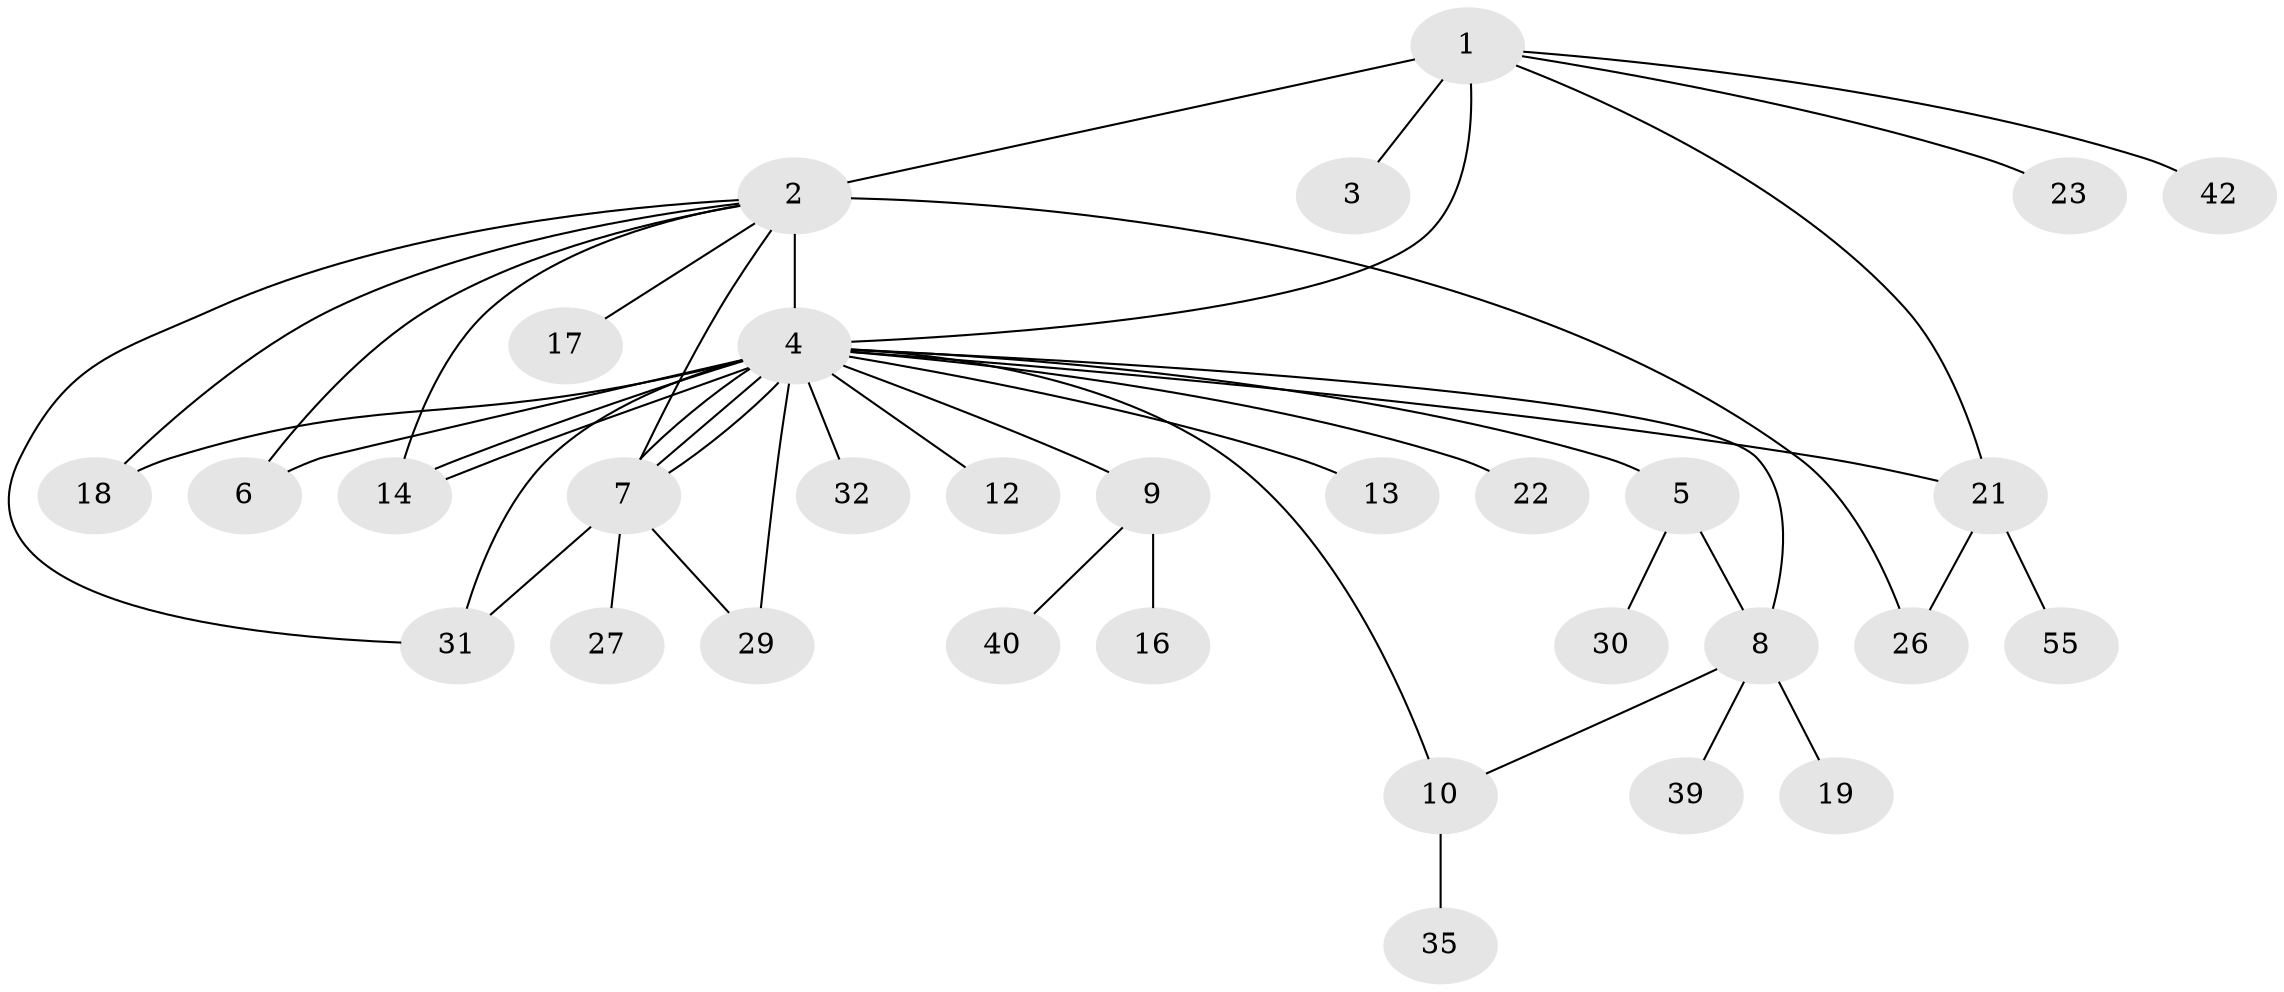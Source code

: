 // original degree distribution, {8: 0.016129032258064516, 12: 0.016129032258064516, 3: 0.14516129032258066, 28: 0.016129032258064516, 2: 0.20967741935483872, 9: 0.016129032258064516, 6: 0.016129032258064516, 16: 0.016129032258064516, 1: 0.4838709677419355, 4: 0.03225806451612903, 7: 0.03225806451612903}
// Generated by graph-tools (version 1.1) at 2025/14/03/09/25 04:14:24]
// undirected, 31 vertices, 45 edges
graph export_dot {
graph [start="1"]
  node [color=gray90,style=filled];
  1 [super="+15"];
  2 [super="+24+43"];
  3 [super="+58+60"];
  4 [super="+47+36+53+57+45+37+59+44+11+33"];
  5;
  6;
  7 [super="+20"];
  8;
  9;
  10;
  12;
  13 [super="+62+38"];
  14;
  16;
  17;
  18;
  19;
  21;
  22;
  23;
  26 [super="+41+28"];
  27;
  29;
  30;
  31;
  32;
  35;
  39;
  40;
  42;
  55;
  1 -- 2 [weight=2];
  1 -- 3;
  1 -- 4;
  1 -- 21;
  1 -- 23;
  1 -- 42;
  2 -- 4 [weight=7];
  2 -- 6;
  2 -- 14;
  2 -- 17;
  2 -- 18;
  2 -- 7;
  2 -- 31;
  2 -- 26;
  4 -- 5;
  4 -- 6;
  4 -- 7 [weight=2];
  4 -- 7;
  4 -- 7;
  4 -- 8 [weight=2];
  4 -- 9;
  4 -- 10;
  4 -- 12;
  4 -- 14;
  4 -- 14;
  4 -- 21;
  4 -- 22 [weight=2];
  4 -- 32;
  4 -- 13;
  4 -- 18;
  4 -- 29;
  4 -- 31;
  5 -- 8;
  5 -- 30;
  7 -- 27;
  7 -- 29;
  7 -- 31;
  8 -- 10;
  8 -- 19;
  8 -- 39;
  9 -- 16;
  9 -- 40;
  10 -- 35;
  21 -- 26;
  21 -- 55;
}
